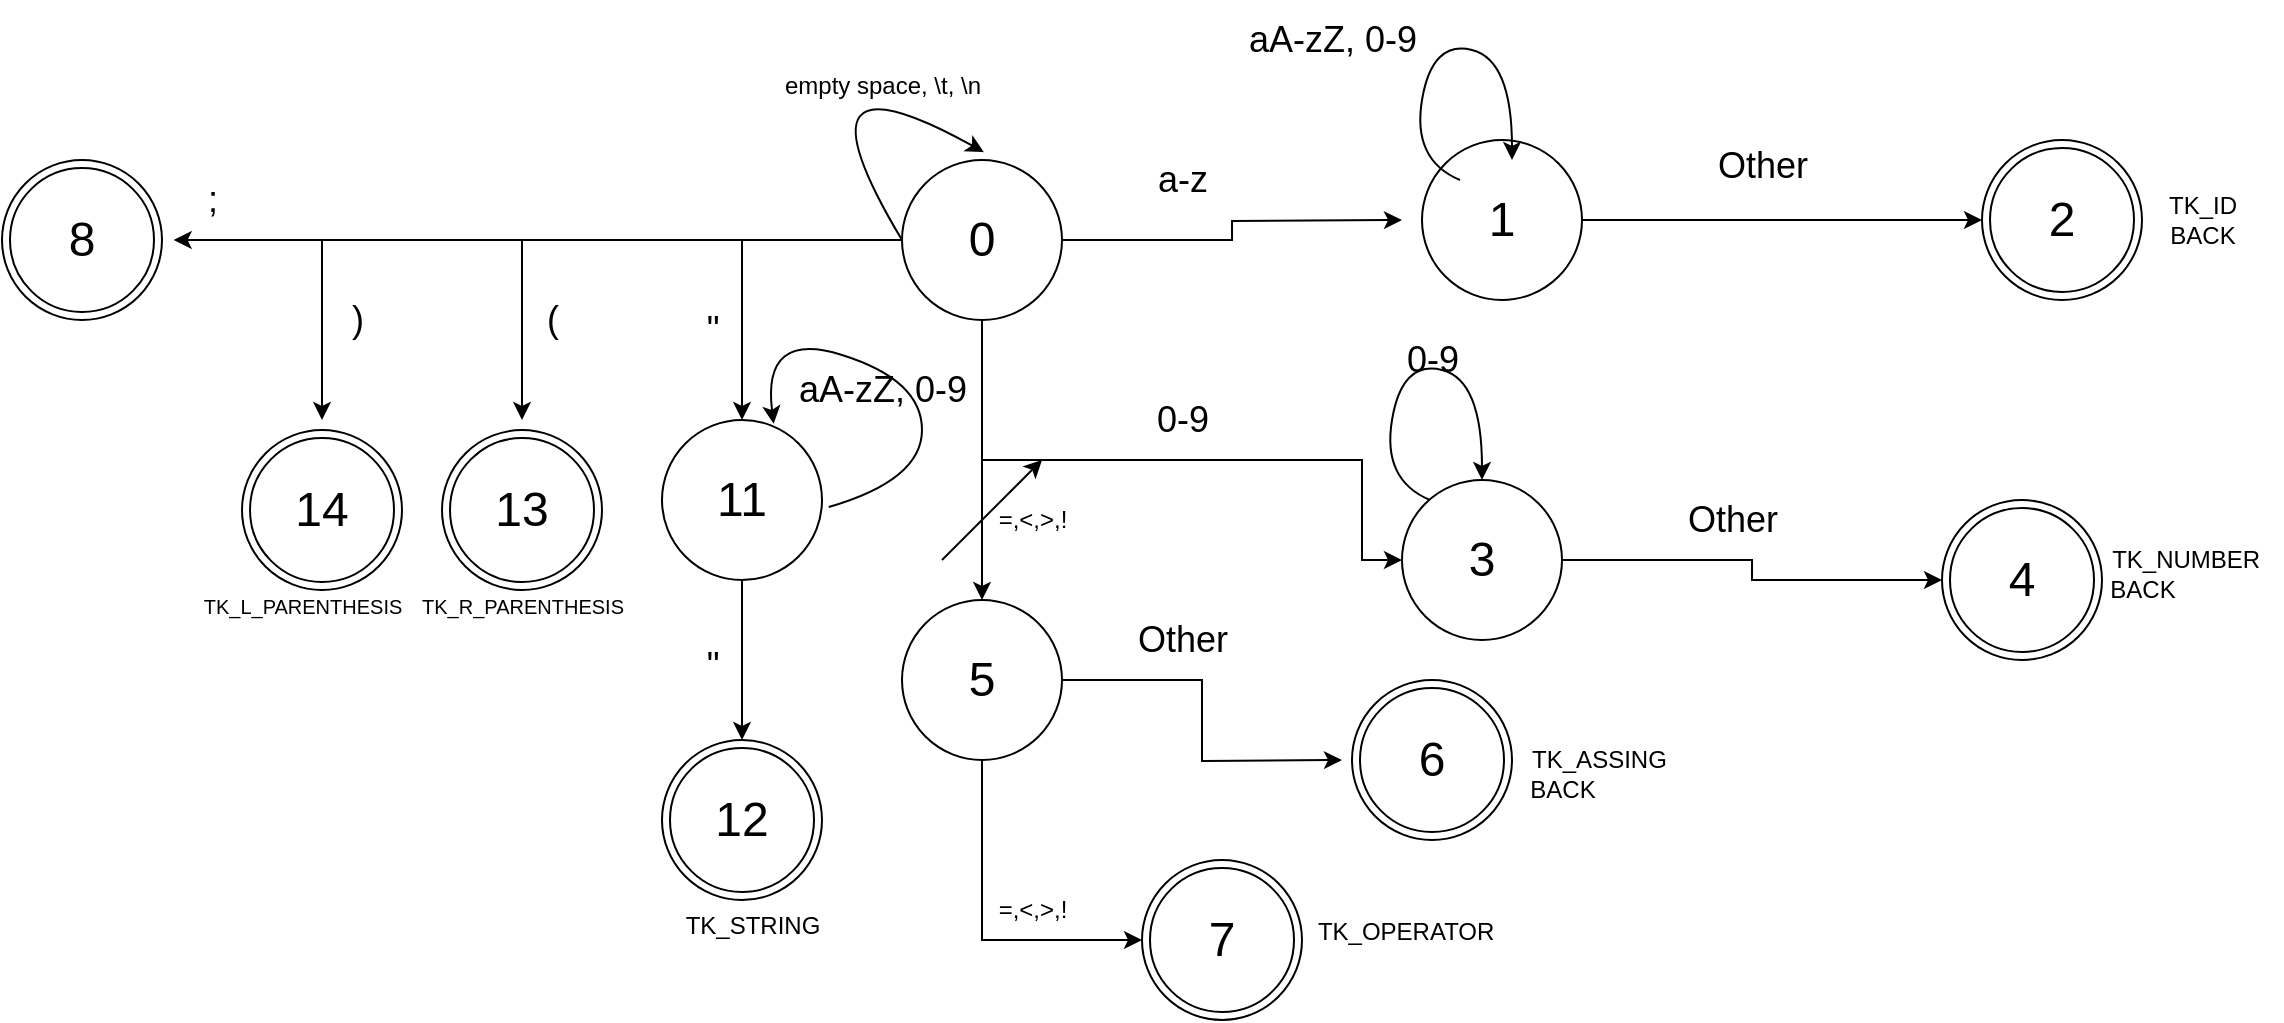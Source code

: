 <mxfile version="22.0.3" type="device">
  <diagram name="Page-1" id="VV2Tj73Z8iUzlBGZ93V7">
    <mxGraphModel dx="1647" dy="414" grid="1" gridSize="10" guides="1" tooltips="1" connect="1" arrows="1" fold="1" page="1" pageScale="1" pageWidth="850" pageHeight="1100" math="0" shadow="0">
      <root>
        <mxCell id="0" />
        <mxCell id="1" parent="0" />
        <mxCell id="0BJMms_G4C0-8w7zRQby-7" value="" style="curved=1;endArrow=classic;html=1;rounded=0;exitX=1.042;exitY=0.544;exitDx=0;exitDy=0;exitPerimeter=0;entryX=0.698;entryY=0.024;entryDx=0;entryDy=0;entryPerimeter=0;" parent="1" source="0BJMms_G4C0-8w7zRQby-1" target="0BJMms_G4C0-8w7zRQby-1" edge="1">
          <mxGeometry width="50" height="50" relative="1" as="geometry">
            <mxPoint x="120" y="250" as="sourcePoint" />
            <mxPoint x="120" y="240" as="targetPoint" />
            <Array as="points">
              <mxPoint x="140" y="240" />
              <mxPoint x="140" y="190" />
              <mxPoint x="60" y="165" />
            </Array>
          </mxGeometry>
        </mxCell>
        <mxCell id="16gL87DovGFG_4gAKoqP-1" value="&lt;font style=&quot;font-size: 24px;&quot;&gt;2&lt;/font&gt;" style="ellipse;shape=doubleEllipse;whiteSpace=wrap;html=1;aspect=fixed;" parent="1" vertex="1">
          <mxGeometry x="670" y="70" width="80" height="80" as="geometry" />
        </mxCell>
        <mxCell id="16gL87DovGFG_4gAKoqP-4" style="edgeStyle=orthogonalEdgeStyle;rounded=0;orthogonalLoop=1;jettySize=auto;html=1;" parent="1" source="16gL87DovGFG_4gAKoqP-2" edge="1">
          <mxGeometry relative="1" as="geometry">
            <mxPoint x="380" y="110" as="targetPoint" />
          </mxGeometry>
        </mxCell>
        <mxCell id="16gL87DovGFG_4gAKoqP-23" style="edgeStyle=orthogonalEdgeStyle;rounded=0;orthogonalLoop=1;jettySize=auto;html=1;entryX=0;entryY=0.5;entryDx=0;entryDy=0;" parent="1" source="16gL87DovGFG_4gAKoqP-2" target="16gL87DovGFG_4gAKoqP-18" edge="1">
          <mxGeometry relative="1" as="geometry">
            <Array as="points">
              <mxPoint x="170" y="230" />
              <mxPoint x="360" y="230" />
              <mxPoint x="360" y="280" />
            </Array>
          </mxGeometry>
        </mxCell>
        <mxCell id="16gL87DovGFG_4gAKoqP-33" style="edgeStyle=orthogonalEdgeStyle;rounded=0;orthogonalLoop=1;jettySize=auto;html=1;entryX=0.5;entryY=0;entryDx=0;entryDy=0;" parent="1" source="16gL87DovGFG_4gAKoqP-2" target="16gL87DovGFG_4gAKoqP-32" edge="1">
          <mxGeometry relative="1" as="geometry" />
        </mxCell>
        <mxCell id="0BJMms_G4C0-8w7zRQby-2" value="" style="edgeStyle=orthogonalEdgeStyle;rounded=0;orthogonalLoop=1;jettySize=auto;html=1;" parent="1" source="16gL87DovGFG_4gAKoqP-2" target="0BJMms_G4C0-8w7zRQby-1" edge="1">
          <mxGeometry relative="1" as="geometry" />
        </mxCell>
        <mxCell id="0BJMms_G4C0-8w7zRQby-19" style="edgeStyle=orthogonalEdgeStyle;rounded=0;orthogonalLoop=1;jettySize=auto;html=1;entryX=1.073;entryY=0.5;entryDx=0;entryDy=0;entryPerimeter=0;" parent="1" source="16gL87DovGFG_4gAKoqP-2" edge="1" target="0BJMms_G4C0-8w7zRQby-20">
          <mxGeometry relative="1" as="geometry">
            <mxPoint x="-10.0" y="120" as="targetPoint" />
            <Array as="points">
              <mxPoint x="-150" y="120" />
              <mxPoint x="-150" y="120" />
            </Array>
          </mxGeometry>
        </mxCell>
        <mxCell id="16gL87DovGFG_4gAKoqP-2" value="&lt;font style=&quot;font-size: 24px;&quot;&gt;0&lt;/font&gt;" style="ellipse;whiteSpace=wrap;html=1;aspect=fixed;" parent="1" vertex="1">
          <mxGeometry x="130" y="80" width="80" height="80" as="geometry" />
        </mxCell>
        <mxCell id="16gL87DovGFG_4gAKoqP-15" style="edgeStyle=orthogonalEdgeStyle;rounded=0;orthogonalLoop=1;jettySize=auto;html=1;" parent="1" source="16gL87DovGFG_4gAKoqP-3" target="16gL87DovGFG_4gAKoqP-1" edge="1">
          <mxGeometry relative="1" as="geometry" />
        </mxCell>
        <mxCell id="16gL87DovGFG_4gAKoqP-3" value="&lt;font style=&quot;font-size: 24px;&quot;&gt;1&lt;/font&gt;" style="ellipse;whiteSpace=wrap;html=1;aspect=fixed;" parent="1" vertex="1">
          <mxGeometry x="390" y="70" width="80" height="80" as="geometry" />
        </mxCell>
        <mxCell id="16gL87DovGFG_4gAKoqP-9" value="" style="curved=1;endArrow=classic;html=1;rounded=0;entryX=0.512;entryY=-0.049;entryDx=0;entryDy=0;entryPerimeter=0;exitX=0;exitY=0.5;exitDx=0;exitDy=0;" parent="1" source="16gL87DovGFG_4gAKoqP-2" target="16gL87DovGFG_4gAKoqP-2" edge="1">
          <mxGeometry width="50" height="50" relative="1" as="geometry">
            <mxPoint x="100" y="110" as="sourcePoint" />
            <mxPoint x="150" y="60" as="targetPoint" />
            <Array as="points">
              <mxPoint x="70" y="20" />
            </Array>
          </mxGeometry>
        </mxCell>
        <mxCell id="16gL87DovGFG_4gAKoqP-10" value="empty space, \t, \n" style="text;html=1;align=center;verticalAlign=middle;resizable=0;points=[];autosize=1;strokeColor=none;fillColor=none;" parent="1" vertex="1">
          <mxGeometry x="60" y="28" width="120" height="30" as="geometry" />
        </mxCell>
        <mxCell id="16gL87DovGFG_4gAKoqP-11" value="&lt;font style=&quot;font-size: 18px;&quot;&gt;a-z&lt;/font&gt;" style="text;html=1;align=center;verticalAlign=middle;resizable=0;points=[];autosize=1;strokeColor=none;fillColor=none;" parent="1" vertex="1">
          <mxGeometry x="245" y="70" width="50" height="40" as="geometry" />
        </mxCell>
        <mxCell id="16gL87DovGFG_4gAKoqP-13" value="&lt;font style=&quot;font-size: 18px;&quot;&gt;aA-zZ, 0-9&lt;font&gt;&lt;br&gt;&lt;/font&gt;&lt;/font&gt;" style="text;html=1;align=center;verticalAlign=middle;resizable=0;points=[];autosize=1;strokeColor=none;fillColor=none;" parent="1" vertex="1">
          <mxGeometry x="290" width="110" height="40" as="geometry" />
        </mxCell>
        <mxCell id="16gL87DovGFG_4gAKoqP-16" value="&lt;div&gt;&lt;font style=&quot;font-size: 18px;&quot;&gt;Other&lt;/font&gt;&lt;/div&gt;" style="text;html=1;align=center;verticalAlign=middle;resizable=0;points=[];autosize=1;strokeColor=none;fillColor=none;" parent="1" vertex="1">
          <mxGeometry x="525" y="63" width="70" height="40" as="geometry" />
        </mxCell>
        <mxCell id="16gL87DovGFG_4gAKoqP-17" value="&lt;div&gt;TK_ID&lt;/div&gt;&lt;div&gt;BACK&lt;br&gt;&lt;/div&gt;" style="text;html=1;align=center;verticalAlign=middle;resizable=0;points=[];autosize=1;strokeColor=none;fillColor=none;" parent="1" vertex="1">
          <mxGeometry x="750" y="90" width="60" height="40" as="geometry" />
        </mxCell>
        <mxCell id="16gL87DovGFG_4gAKoqP-28" style="edgeStyle=orthogonalEdgeStyle;rounded=0;orthogonalLoop=1;jettySize=auto;html=1;entryX=0;entryY=0.5;entryDx=0;entryDy=0;" parent="1" source="16gL87DovGFG_4gAKoqP-18" target="16gL87DovGFG_4gAKoqP-19" edge="1">
          <mxGeometry relative="1" as="geometry" />
        </mxCell>
        <mxCell id="16gL87DovGFG_4gAKoqP-18" value="&lt;font style=&quot;font-size: 24px;&quot;&gt;3&lt;/font&gt;" style="ellipse;whiteSpace=wrap;html=1;aspect=fixed;" parent="1" vertex="1">
          <mxGeometry x="380" y="240" width="80" height="80" as="geometry" />
        </mxCell>
        <mxCell id="16gL87DovGFG_4gAKoqP-19" value="&lt;font style=&quot;font-size: 24px;&quot;&gt;4&lt;/font&gt;" style="ellipse;shape=doubleEllipse;whiteSpace=wrap;html=1;aspect=fixed;" parent="1" vertex="1">
          <mxGeometry x="650" y="250" width="80" height="80" as="geometry" />
        </mxCell>
        <mxCell id="16gL87DovGFG_4gAKoqP-24" value="&lt;div&gt;&lt;font style=&quot;font-size: 18px;&quot;&gt;0-9&lt;/font&gt;&lt;/div&gt;" style="text;html=1;align=center;verticalAlign=middle;resizable=0;points=[];autosize=1;strokeColor=none;fillColor=none;" parent="1" vertex="1">
          <mxGeometry x="245" y="190" width="50" height="40" as="geometry" />
        </mxCell>
        <mxCell id="16gL87DovGFG_4gAKoqP-25" value="" style="curved=1;endArrow=classic;html=1;rounded=0;exitX=0;exitY=0.5;exitDx=0;exitDy=0;entryX=0.5;entryY=0;entryDx=0;entryDy=0;" parent="1" target="16gL87DovGFG_4gAKoqP-18" edge="1">
          <mxGeometry width="50" height="50" relative="1" as="geometry">
            <mxPoint x="394" y="250" as="sourcePoint" />
            <mxPoint x="435" y="230" as="targetPoint" />
            <Array as="points">
              <mxPoint x="370" y="240" />
              <mxPoint x="380" y="180" />
              <mxPoint x="420" y="190" />
            </Array>
          </mxGeometry>
        </mxCell>
        <mxCell id="16gL87DovGFG_4gAKoqP-27" value="&lt;div&gt;&lt;font style=&quot;font-size: 18px;&quot;&gt;0-9&lt;/font&gt;&lt;/div&gt;" style="text;html=1;align=center;verticalAlign=middle;resizable=0;points=[];autosize=1;strokeColor=none;fillColor=none;" parent="1" vertex="1">
          <mxGeometry x="370" y="160" width="50" height="40" as="geometry" />
        </mxCell>
        <mxCell id="16gL87DovGFG_4gAKoqP-29" value="&lt;div&gt;&lt;font style=&quot;font-size: 18px;&quot;&gt;Other&lt;/font&gt;&lt;/div&gt;" style="text;html=1;align=center;verticalAlign=middle;resizable=0;points=[];autosize=1;strokeColor=none;fillColor=none;" parent="1" vertex="1">
          <mxGeometry x="510" y="240" width="70" height="40" as="geometry" />
        </mxCell>
        <mxCell id="16gL87DovGFG_4gAKoqP-30" value="&lt;div&gt;&amp;nbsp;&amp;nbsp;&amp;nbsp;&amp;nbsp;&amp;nbsp;&amp;nbsp;&amp;nbsp;&amp;nbsp;&amp;nbsp;&amp;nbsp;&amp;nbsp;&amp;nbsp;&lt;/div&gt;&lt;div&gt;&amp;nbsp;&amp;nbsp;&amp;nbsp;&amp;nbsp;&amp;nbsp;&amp;nbsp;&amp;nbsp;&amp;nbsp;&amp;nbsp;&amp;nbsp;&amp;nbsp;&amp;nbsp; TK_NUMBER&lt;/div&gt;&lt;div&gt;BACK&lt;br&gt;&lt;/div&gt;" style="text;html=1;align=center;verticalAlign=middle;resizable=0;points=[];autosize=1;strokeColor=none;fillColor=none;" parent="1" vertex="1">
          <mxGeometry x="680" y="250" width="140" height="60" as="geometry" />
        </mxCell>
        <mxCell id="16gL87DovGFG_4gAKoqP-37" style="edgeStyle=orthogonalEdgeStyle;rounded=0;orthogonalLoop=1;jettySize=auto;html=1;" parent="1" source="16gL87DovGFG_4gAKoqP-32" edge="1">
          <mxGeometry relative="1" as="geometry">
            <mxPoint x="350" y="380" as="targetPoint" />
          </mxGeometry>
        </mxCell>
        <mxCell id="16gL87DovGFG_4gAKoqP-38" style="edgeStyle=orthogonalEdgeStyle;rounded=0;orthogonalLoop=1;jettySize=auto;html=1;entryX=0;entryY=0.5;entryDx=0;entryDy=0;" parent="1" source="16gL87DovGFG_4gAKoqP-32" edge="1">
          <mxGeometry relative="1" as="geometry">
            <mxPoint x="250" y="470" as="targetPoint" />
            <Array as="points">
              <mxPoint x="170" y="470" />
            </Array>
          </mxGeometry>
        </mxCell>
        <mxCell id="16gL87DovGFG_4gAKoqP-32" value="&lt;font style=&quot;font-size: 24px;&quot;&gt;5&lt;/font&gt;" style="ellipse;whiteSpace=wrap;html=1;aspect=fixed;" parent="1" vertex="1">
          <mxGeometry x="130" y="300" width="80" height="80" as="geometry" />
        </mxCell>
        <mxCell id="16gL87DovGFG_4gAKoqP-34" value="=,&amp;lt;,&amp;gt;,!" style="text;html=1;align=center;verticalAlign=middle;resizable=0;points=[];autosize=1;strokeColor=none;fillColor=none;" parent="1" vertex="1">
          <mxGeometry x="165" y="245" width="60" height="30" as="geometry" />
        </mxCell>
        <mxCell id="16gL87DovGFG_4gAKoqP-39" value="&lt;div&gt;&lt;font style=&quot;font-size: 18px;&quot;&gt;Other&lt;/font&gt;&lt;/div&gt;" style="text;html=1;align=center;verticalAlign=middle;resizable=0;points=[];autosize=1;strokeColor=none;fillColor=none;" parent="1" vertex="1">
          <mxGeometry x="235" y="300" width="70" height="40" as="geometry" />
        </mxCell>
        <mxCell id="16gL87DovGFG_4gAKoqP-42" value="=,&amp;lt;,&amp;gt;,!" style="text;html=1;align=center;verticalAlign=middle;resizable=0;points=[];autosize=1;strokeColor=none;fillColor=none;" parent="1" vertex="1">
          <mxGeometry x="165" y="440" width="60" height="30" as="geometry" />
        </mxCell>
        <mxCell id="16gL87DovGFG_4gAKoqP-43" value="&lt;font style=&quot;font-size: 24px;&quot;&gt;6&lt;/font&gt;" style="ellipse;shape=doubleEllipse;whiteSpace=wrap;html=1;aspect=fixed;" parent="1" vertex="1">
          <mxGeometry x="355" y="340" width="80" height="80" as="geometry" />
        </mxCell>
        <mxCell id="16gL87DovGFG_4gAKoqP-44" value="&lt;font style=&quot;font-size: 24px;&quot;&gt;7&lt;/font&gt;" style="ellipse;shape=doubleEllipse;whiteSpace=wrap;html=1;aspect=fixed;" parent="1" vertex="1">
          <mxGeometry x="250" y="430" width="80" height="80" as="geometry" />
        </mxCell>
        <mxCell id="16gL87DovGFG_4gAKoqP-45" value="&lt;div&gt;&amp;nbsp;&amp;nbsp;&amp;nbsp;&amp;nbsp;&amp;nbsp;&amp;nbsp;&amp;nbsp;&amp;nbsp;&amp;nbsp;&amp;nbsp;&amp;nbsp;&amp;nbsp;&lt;/div&gt;&lt;div&gt;&amp;nbsp;&amp;nbsp;&amp;nbsp;&amp;nbsp;&amp;nbsp;&amp;nbsp;&amp;nbsp;&amp;nbsp;&amp;nbsp;&amp;nbsp; TK_ASSING&lt;/div&gt;&lt;div&gt;BACK&lt;br&gt;&lt;/div&gt;" style="text;html=1;align=center;verticalAlign=middle;resizable=0;points=[];autosize=1;strokeColor=none;fillColor=none;" parent="1" vertex="1">
          <mxGeometry x="395" y="350" width="130" height="60" as="geometry" />
        </mxCell>
        <mxCell id="16gL87DovGFG_4gAKoqP-47" value="&lt;div&gt;&amp;nbsp;&amp;nbsp;&amp;nbsp;&amp;nbsp;&amp;nbsp;&amp;nbsp;&amp;nbsp;&amp;nbsp;&amp;nbsp;&amp;nbsp;&amp;nbsp;&amp;nbsp;&amp;nbsp;&amp;nbsp;&amp;nbsp; TK_OPERATOR&lt;/div&gt;&lt;div&gt;&lt;br&gt;&lt;/div&gt;&lt;div&gt;&lt;br&gt;&lt;/div&gt;" style="text;html=1;align=center;verticalAlign=middle;resizable=0;points=[];autosize=1;strokeColor=none;fillColor=none;" parent="1" vertex="1">
          <mxGeometry x="275" y="450" width="160" height="60" as="geometry" />
        </mxCell>
        <mxCell id="0BJMms_G4C0-8w7zRQby-10" value="" style="edgeStyle=orthogonalEdgeStyle;rounded=0;orthogonalLoop=1;jettySize=auto;html=1;" parent="1" source="0BJMms_G4C0-8w7zRQby-1" edge="1">
          <mxGeometry relative="1" as="geometry">
            <mxPoint x="50" y="370" as="targetPoint" />
          </mxGeometry>
        </mxCell>
        <mxCell id="0BJMms_G4C0-8w7zRQby-1" value="&lt;font style=&quot;font-size: 24px;&quot;&gt;11&lt;/font&gt;" style="ellipse;whiteSpace=wrap;html=1;" parent="1" vertex="1">
          <mxGeometry x="10" y="210" width="80" height="80" as="geometry" />
        </mxCell>
        <mxCell id="0BJMms_G4C0-8w7zRQby-3" value="&lt;font style=&quot;font-size: 18px;&quot;&gt;&quot;&lt;/font&gt;" style="text;html=1;align=center;verticalAlign=middle;resizable=0;points=[];autosize=1;strokeColor=none;fillColor=none;" parent="1" vertex="1">
          <mxGeometry x="20" y="145" width="30" height="40" as="geometry" />
        </mxCell>
        <mxCell id="0BJMms_G4C0-8w7zRQby-4" value="" style="curved=1;endArrow=classic;html=1;rounded=0;exitX=0;exitY=0.5;exitDx=0;exitDy=0;entryX=0.5;entryY=0;entryDx=0;entryDy=0;" parent="1" edge="1">
          <mxGeometry width="50" height="50" relative="1" as="geometry">
            <mxPoint x="409" y="90" as="sourcePoint" />
            <mxPoint x="435" y="80" as="targetPoint" />
            <Array as="points">
              <mxPoint x="385" y="80" />
              <mxPoint x="395" y="20" />
              <mxPoint x="435" y="30" />
            </Array>
          </mxGeometry>
        </mxCell>
        <mxCell id="0BJMms_G4C0-8w7zRQby-8" value="&lt;font style=&quot;font-size: 18px;&quot;&gt;aA-zZ, 0-9&lt;/font&gt;" style="text;html=1;align=center;verticalAlign=middle;resizable=0;points=[];autosize=1;strokeColor=none;fillColor=none;" parent="1" vertex="1">
          <mxGeometry x="65" y="175" width="110" height="40" as="geometry" />
        </mxCell>
        <mxCell id="0BJMms_G4C0-8w7zRQby-12" value="&lt;font style=&quot;font-size: 18px;&quot;&gt;&quot;&lt;/font&gt;" style="text;html=1;align=center;verticalAlign=middle;resizable=0;points=[];autosize=1;strokeColor=none;fillColor=none;" parent="1" vertex="1">
          <mxGeometry x="20" y="313" width="30" height="40" as="geometry" />
        </mxCell>
        <mxCell id="0BJMms_G4C0-8w7zRQby-13" value="&lt;div&gt;&lt;div&gt;&lt;br&gt;&lt;/div&gt;&lt;div&gt;TK_STRING&lt;/div&gt;&lt;/div&gt;" style="text;html=1;align=center;verticalAlign=middle;resizable=0;points=[];autosize=1;strokeColor=none;fillColor=none;" parent="1" vertex="1">
          <mxGeometry x="10" y="435" width="90" height="40" as="geometry" />
        </mxCell>
        <mxCell id="0BJMms_G4C0-8w7zRQby-14" value="&lt;font style=&quot;font-size: 24px;&quot;&gt;12&lt;/font&gt;" style="ellipse;shape=doubleEllipse;whiteSpace=wrap;html=1;aspect=fixed;" parent="1" vertex="1">
          <mxGeometry x="10" y="370" width="80" height="80" as="geometry" />
        </mxCell>
        <mxCell id="0BJMms_G4C0-8w7zRQby-20" value="&lt;font style=&quot;font-size: 24px;&quot;&gt;8&lt;/font&gt;" style="ellipse;shape=doubleEllipse;whiteSpace=wrap;html=1;aspect=fixed;" parent="1" vertex="1">
          <mxGeometry x="-320" y="80" width="80" height="80" as="geometry" />
        </mxCell>
        <mxCell id="0BJMms_G4C0-8w7zRQby-21" value="&lt;font style=&quot;font-size: 18px;&quot;&gt;;&lt;/font&gt;" style="text;html=1;align=center;verticalAlign=middle;resizable=0;points=[];autosize=1;strokeColor=none;fillColor=none;" parent="1" vertex="1">
          <mxGeometry x="-230" y="80" width="30" height="40" as="geometry" />
        </mxCell>
        <mxCell id="Cisbeuy3zyO87TuvjGYC-1" value="" style="endArrow=classic;html=1;rounded=0;" edge="1" parent="1">
          <mxGeometry width="50" height="50" relative="1" as="geometry">
            <mxPoint x="150" y="280" as="sourcePoint" />
            <mxPoint x="200" y="230" as="targetPoint" />
          </mxGeometry>
        </mxCell>
        <mxCell id="Cisbeuy3zyO87TuvjGYC-2" value="" style="endArrow=classic;html=1;rounded=0;" edge="1" parent="1">
          <mxGeometry width="50" height="50" relative="1" as="geometry">
            <mxPoint x="-60" y="120" as="sourcePoint" />
            <mxPoint x="-60" y="210" as="targetPoint" />
            <Array as="points">
              <mxPoint x="-60" y="170" />
            </Array>
          </mxGeometry>
        </mxCell>
        <mxCell id="Cisbeuy3zyO87TuvjGYC-3" value="&lt;span style=&quot;font-size: 18px;&quot;&gt;&amp;nbsp;)&lt;/span&gt;" style="text;html=1;align=center;verticalAlign=middle;resizable=0;points=[];autosize=1;strokeColor=none;fillColor=none;" vertex="1" parent="1">
          <mxGeometry x="-160" y="140" width="30" height="40" as="geometry" />
        </mxCell>
        <mxCell id="Cisbeuy3zyO87TuvjGYC-4" value="&lt;font style=&quot;font-size: 24px;&quot;&gt;13&lt;/font&gt;" style="ellipse;shape=doubleEllipse;whiteSpace=wrap;html=1;aspect=fixed;" vertex="1" parent="1">
          <mxGeometry x="-100" y="215" width="80" height="80" as="geometry" />
        </mxCell>
        <mxCell id="Cisbeuy3zyO87TuvjGYC-5" value="&lt;font style=&quot;font-size: 24px;&quot;&gt;14&lt;/font&gt;" style="ellipse;shape=doubleEllipse;whiteSpace=wrap;html=1;aspect=fixed;" vertex="1" parent="1">
          <mxGeometry x="-200" y="215" width="80" height="80" as="geometry" />
        </mxCell>
        <mxCell id="Cisbeuy3zyO87TuvjGYC-7" value="" style="endArrow=classic;html=1;rounded=0;" edge="1" parent="1">
          <mxGeometry width="50" height="50" relative="1" as="geometry">
            <mxPoint x="-160" y="120" as="sourcePoint" />
            <mxPoint x="-160" y="210" as="targetPoint" />
            <Array as="points">
              <mxPoint x="-160" y="170" />
            </Array>
          </mxGeometry>
        </mxCell>
        <mxCell id="Cisbeuy3zyO87TuvjGYC-8" value="&lt;span style=&quot;font-size: 18px;&quot;&gt;(&lt;/span&gt;" style="text;html=1;align=center;verticalAlign=middle;resizable=0;points=[];autosize=1;strokeColor=none;fillColor=none;" vertex="1" parent="1">
          <mxGeometry x="-60" y="140" width="30" height="40" as="geometry" />
        </mxCell>
        <mxCell id="Cisbeuy3zyO87TuvjGYC-9" value="&lt;br&gt;&lt;font style=&quot;font-size: 10px;&quot;&gt;TK_L_PARENTHESIS&lt;/font&gt;" style="text;html=1;align=center;verticalAlign=middle;resizable=0;points=[];autosize=1;strokeColor=none;fillColor=none;" vertex="1" parent="1">
          <mxGeometry x="-230" y="275" width="120" height="40" as="geometry" />
        </mxCell>
        <mxCell id="Cisbeuy3zyO87TuvjGYC-10" value="&lt;br&gt;&lt;font style=&quot;font-size: 10px;&quot;&gt;TK_R_PARENTHESIS&lt;/font&gt;" style="text;html=1;align=center;verticalAlign=middle;resizable=0;points=[];autosize=1;strokeColor=none;fillColor=none;" vertex="1" parent="1">
          <mxGeometry x="-120" y="275" width="120" height="40" as="geometry" />
        </mxCell>
      </root>
    </mxGraphModel>
  </diagram>
</mxfile>
